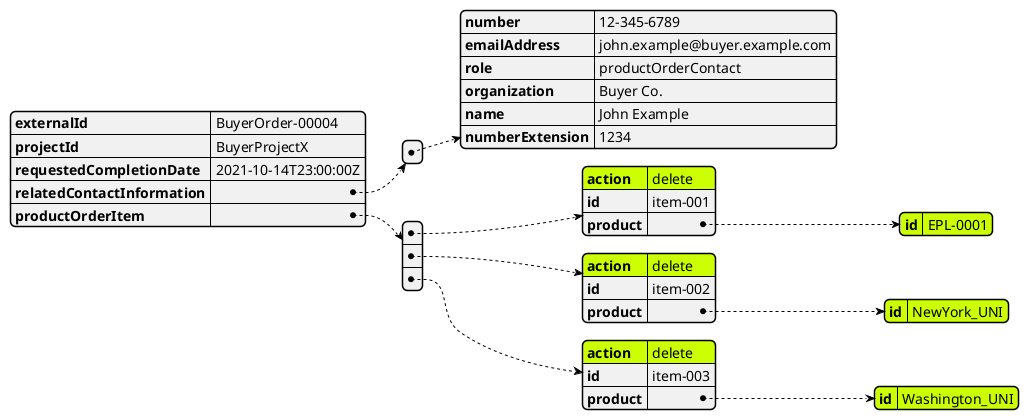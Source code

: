 @startjson

#highlight "productOrderItem" / "0"/ "action"
#highlight "productOrderItem" / "1"/ "action"
#highlight "productOrderItem" / "2"/ "action"
#highlight "productOrderItem" / "0" / "product" / "id"
#highlight "productOrderItem" / "1" / "product" / "id"
#highlight "productOrderItem" / "2" / "product" / "id"


{
  "externalId": "BuyerOrder-00004",
  "projectId": "BuyerProjectX",
  "requestedCompletionDate": "2021-10-14T23:00:00Z",
  "relatedContactInformation": [
    {
      "number": "12-345-6789",
      "emailAddress": "john.example@buyer.example.com",
      "role": "productOrderContact",
      "organization": "Buyer Co.",
      "name": "John Example",
      "numberExtension": "1234"
    }
  ],
  "productOrderItem": [
    {
      "action": "delete",
      "id": "item-001",
      "product": {
        "id": "EPL-0001"
      }
    },
    {
      "action": "delete",
      "id": "item-002",
      "product": {
        "id": "NewYork_UNI"
      }
    },
    {
      "action": "delete",
      "id": "item-003",
      "product": {
        "id": "Washington_UNI"
      }
    }
  ]
}
@endjson